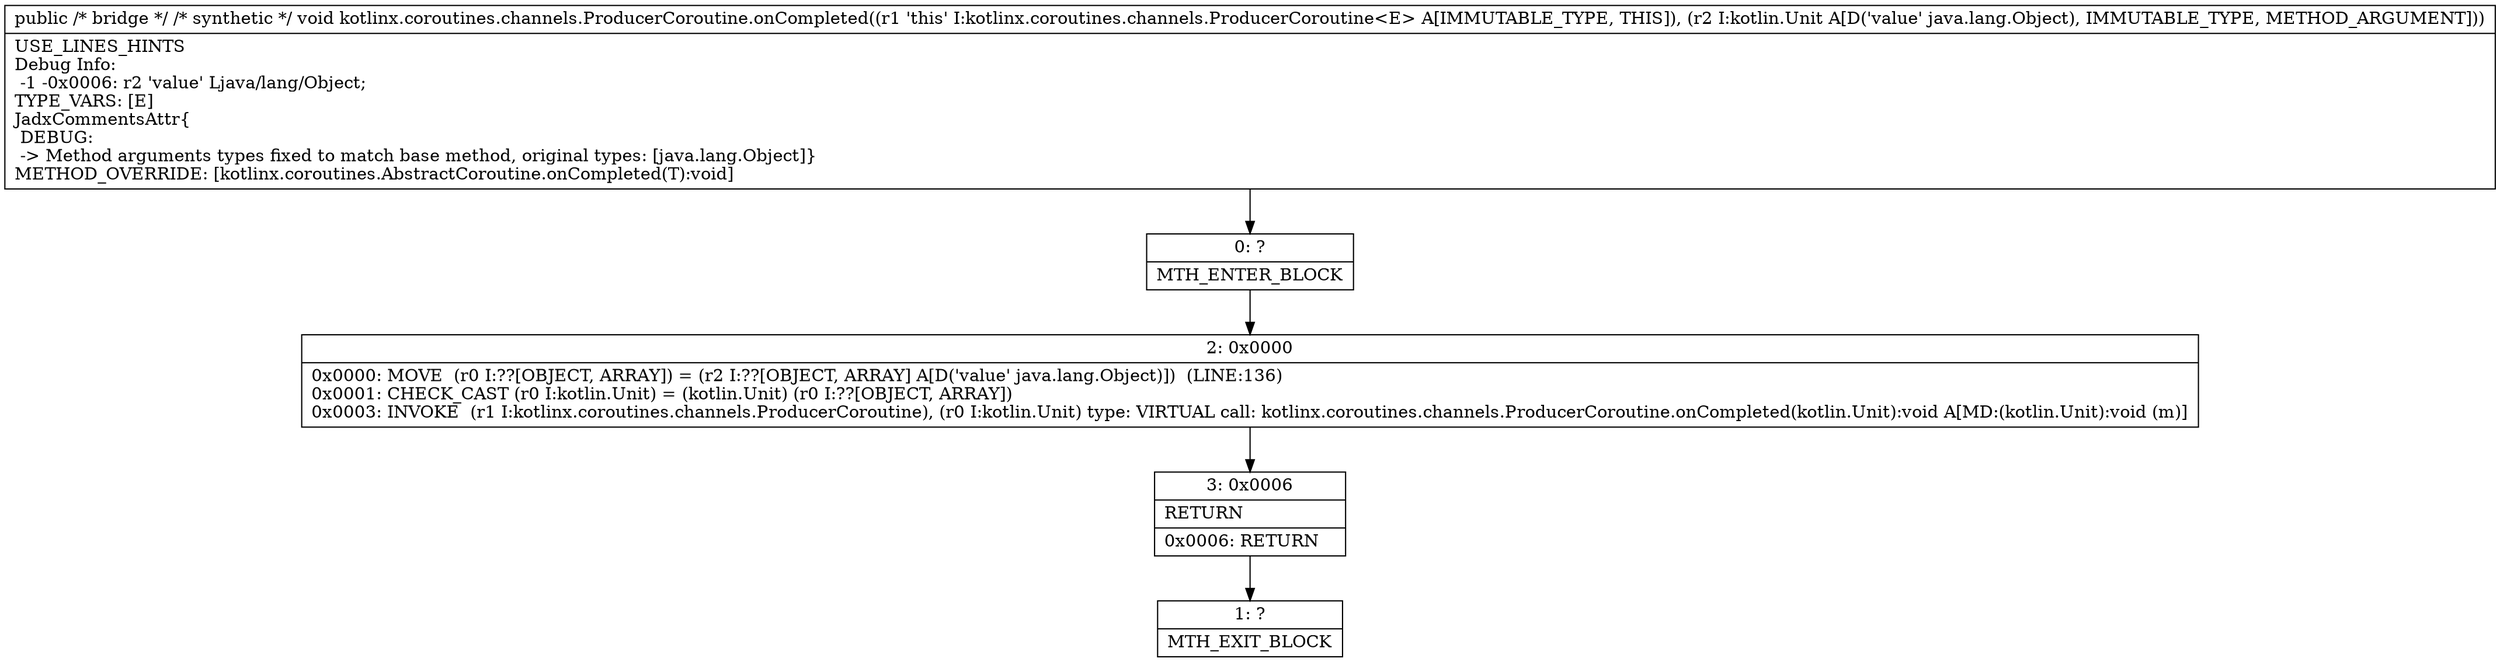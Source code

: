 digraph "CFG forkotlinx.coroutines.channels.ProducerCoroutine.onCompleted(Ljava\/lang\/Object;)V" {
Node_0 [shape=record,label="{0\:\ ?|MTH_ENTER_BLOCK\l}"];
Node_2 [shape=record,label="{2\:\ 0x0000|0x0000: MOVE  (r0 I:??[OBJECT, ARRAY]) = (r2 I:??[OBJECT, ARRAY] A[D('value' java.lang.Object)])  (LINE:136)\l0x0001: CHECK_CAST (r0 I:kotlin.Unit) = (kotlin.Unit) (r0 I:??[OBJECT, ARRAY]) \l0x0003: INVOKE  (r1 I:kotlinx.coroutines.channels.ProducerCoroutine), (r0 I:kotlin.Unit) type: VIRTUAL call: kotlinx.coroutines.channels.ProducerCoroutine.onCompleted(kotlin.Unit):void A[MD:(kotlin.Unit):void (m)]\l}"];
Node_3 [shape=record,label="{3\:\ 0x0006|RETURN\l|0x0006: RETURN   \l}"];
Node_1 [shape=record,label="{1\:\ ?|MTH_EXIT_BLOCK\l}"];
MethodNode[shape=record,label="{public \/* bridge *\/ \/* synthetic *\/ void kotlinx.coroutines.channels.ProducerCoroutine.onCompleted((r1 'this' I:kotlinx.coroutines.channels.ProducerCoroutine\<E\> A[IMMUTABLE_TYPE, THIS]), (r2 I:kotlin.Unit A[D('value' java.lang.Object), IMMUTABLE_TYPE, METHOD_ARGUMENT]))  | USE_LINES_HINTS\lDebug Info:\l  \-1 \-0x0006: r2 'value' Ljava\/lang\/Object;\lTYPE_VARS: [E]\lJadxCommentsAttr\{\l DEBUG: \l \-\> Method arguments types fixed to match base method, original types: [java.lang.Object]\}\lMETHOD_OVERRIDE: [kotlinx.coroutines.AbstractCoroutine.onCompleted(T):void]\l}"];
MethodNode -> Node_0;Node_0 -> Node_2;
Node_2 -> Node_3;
Node_3 -> Node_1;
}

